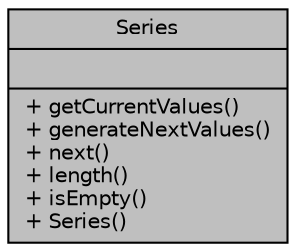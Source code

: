 digraph "Series"
{
  edge [fontname="Helvetica",fontsize="10",labelfontname="Helvetica",labelfontsize="10"];
  node [fontname="Helvetica",fontsize="10",shape=record];
  Node1 [label="{Series\n||+ getCurrentValues()\l+ generateNextValues()\l+ next()\l+ length()\l+ isEmpty()\l+ Series()\l}",height=0.2,width=0.4,color="black", fillcolor="grey75", style="filled", fontcolor="black"];
}
